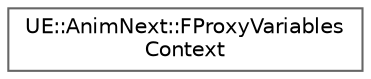 digraph "Graphical Class Hierarchy"
{
 // INTERACTIVE_SVG=YES
 // LATEX_PDF_SIZE
  bgcolor="transparent";
  edge [fontname=Helvetica,fontsize=10,labelfontname=Helvetica,labelfontsize=10];
  node [fontname=Helvetica,fontsize=10,shape=box,height=0.2,width=0.4];
  rankdir="LR";
  Node0 [id="Node000000",label="UE::AnimNext::FProxyVariables\lContext",height=0.2,width=0.4,color="grey40", fillcolor="white", style="filled",URL="$d7/da6/structUE_1_1AnimNext_1_1FProxyVariablesContext.html",tooltip=" "];
}
